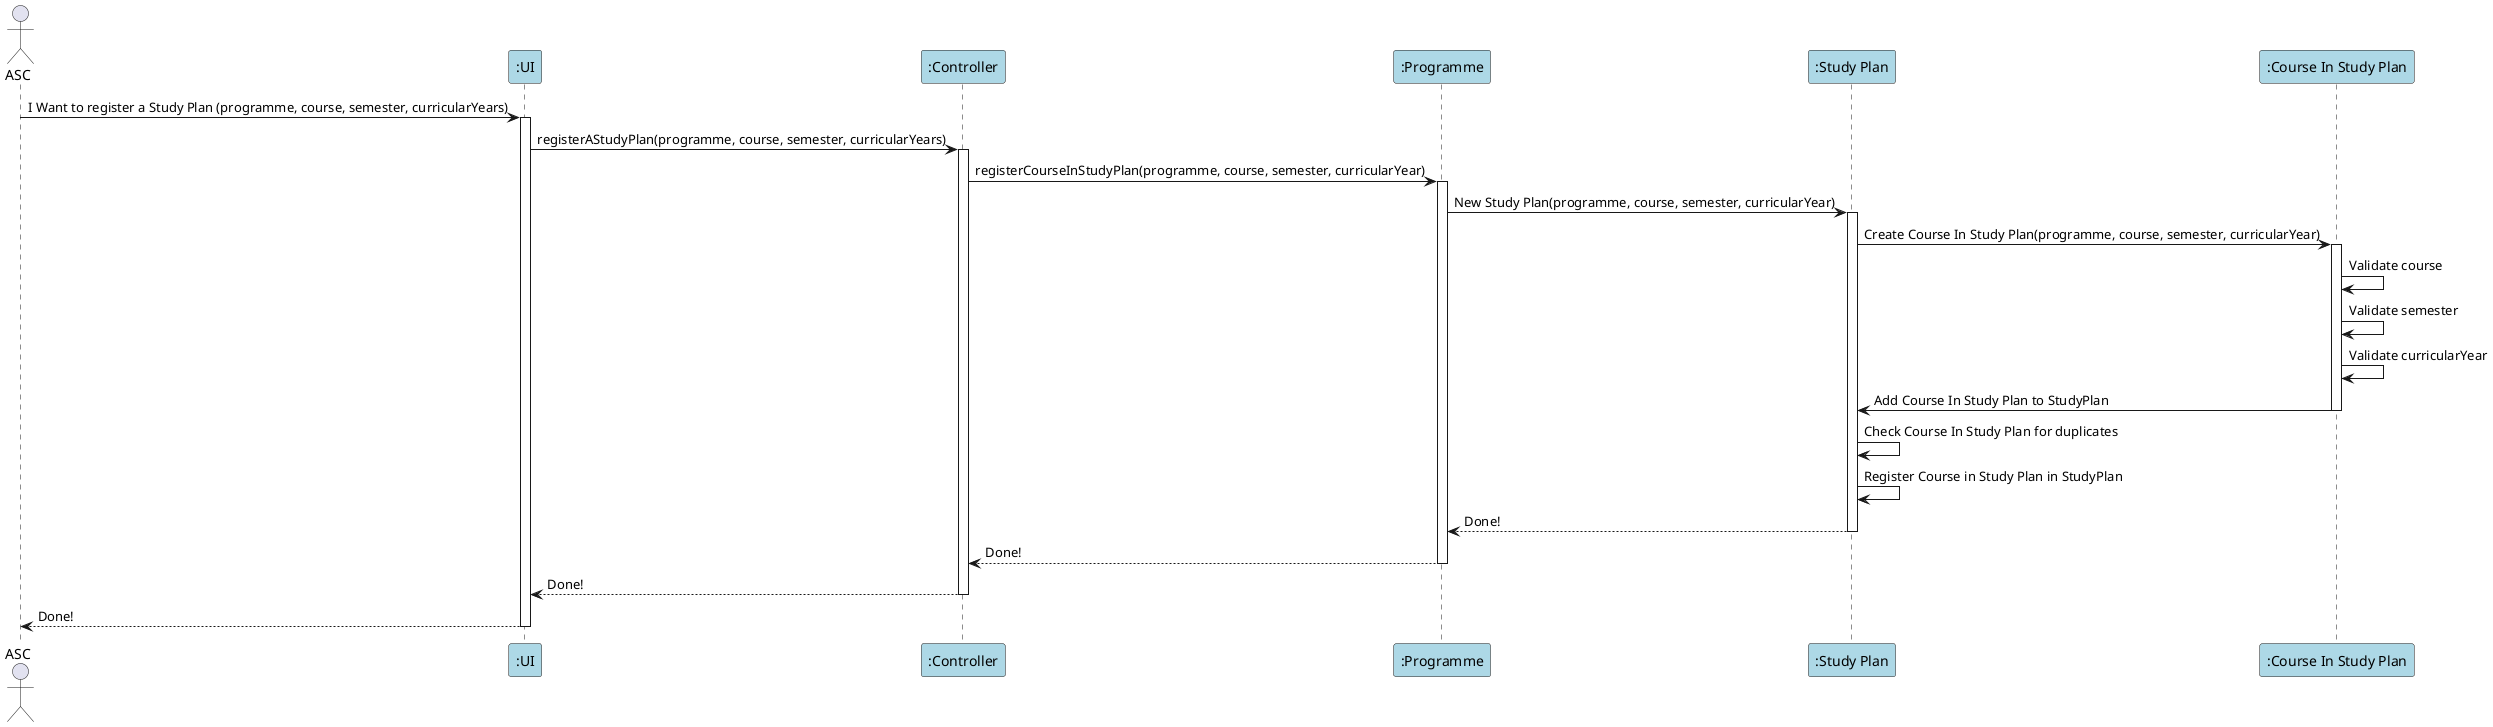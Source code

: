 @startuml
actor ASC as Admin

participant ":UI" as UI #lightblue
participant ":Controller" as C #lightblue
participant ":Programme" as P #lightblue
participant ":Study Plan" as SP #lightblue
participant ":Course In Study Plan" as CISP #lightblue

create ":UI" as UI #lightblue

Admin -> UI : I Want to register a Study Plan (programme, course, semester, curricularYears)
activate UI
create ":Controller" as C #lightblue
UI -> C : registerAStudyPlan(programme, course, semester, curricularYears)
activate C
create ":Programme" as P #lightblue
C -> P : registerCourseInStudyPlan(programme, course, semester, curricularYear)
activate P
create ":Study Plan" as SP #lightblue
P -> SP : New Study Plan(programme, course, semester, curricularYear)
activate SP
create ":Course In Study Plan" as CISP #lightblue
SP -> CISP : Create Course In Study Plan(programme, course, semester, curricularYear)
activate CISP
CISP -> CISP : Validate course
CISP -> CISP : Validate semester
CISP -> CISP : Validate curricularYear
CISP -> SP : Add Course In Study Plan to StudyPlan
deactivate CISP
SP -> SP : Check Course In Study Plan for duplicates
SP -> SP : Register Course in Study Plan in StudyPlan
SP --> P : Done!
deactivate SP
P --> C : Done!
deactivate P
C --> UI : Done!
deactivate C
UI --> Admin : Done!
deactivate UI
@enduml